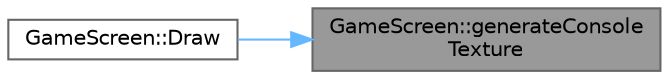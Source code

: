 digraph "GameScreen::generateConsoleTexture"
{
 // LATEX_PDF_SIZE
  bgcolor="transparent";
  edge [fontname=Helvetica,fontsize=10,labelfontname=Helvetica,labelfontsize=10];
  node [fontname=Helvetica,fontsize=10,shape=box,height=0.2,width=0.4];
  rankdir="RL";
  Node1 [id="Node000001",label="GameScreen::generateConsole\lTexture",height=0.2,width=0.4,color="gray40", fillcolor="grey60", style="filled", fontcolor="black",tooltip="Generates the texture for the console view."];
  Node1 -> Node2 [id="edge1_Node000001_Node000002",dir="back",color="steelblue1",style="solid",tooltip=" "];
  Node2 [id="Node000002",label="GameScreen::Draw",height=0.2,width=0.4,color="grey40", fillcolor="white", style="filled",URL="$class_game_screen.html#a0b9d36c78d9cb37b7af9983eee99d458",tooltip="Draws the game screen."];
}
